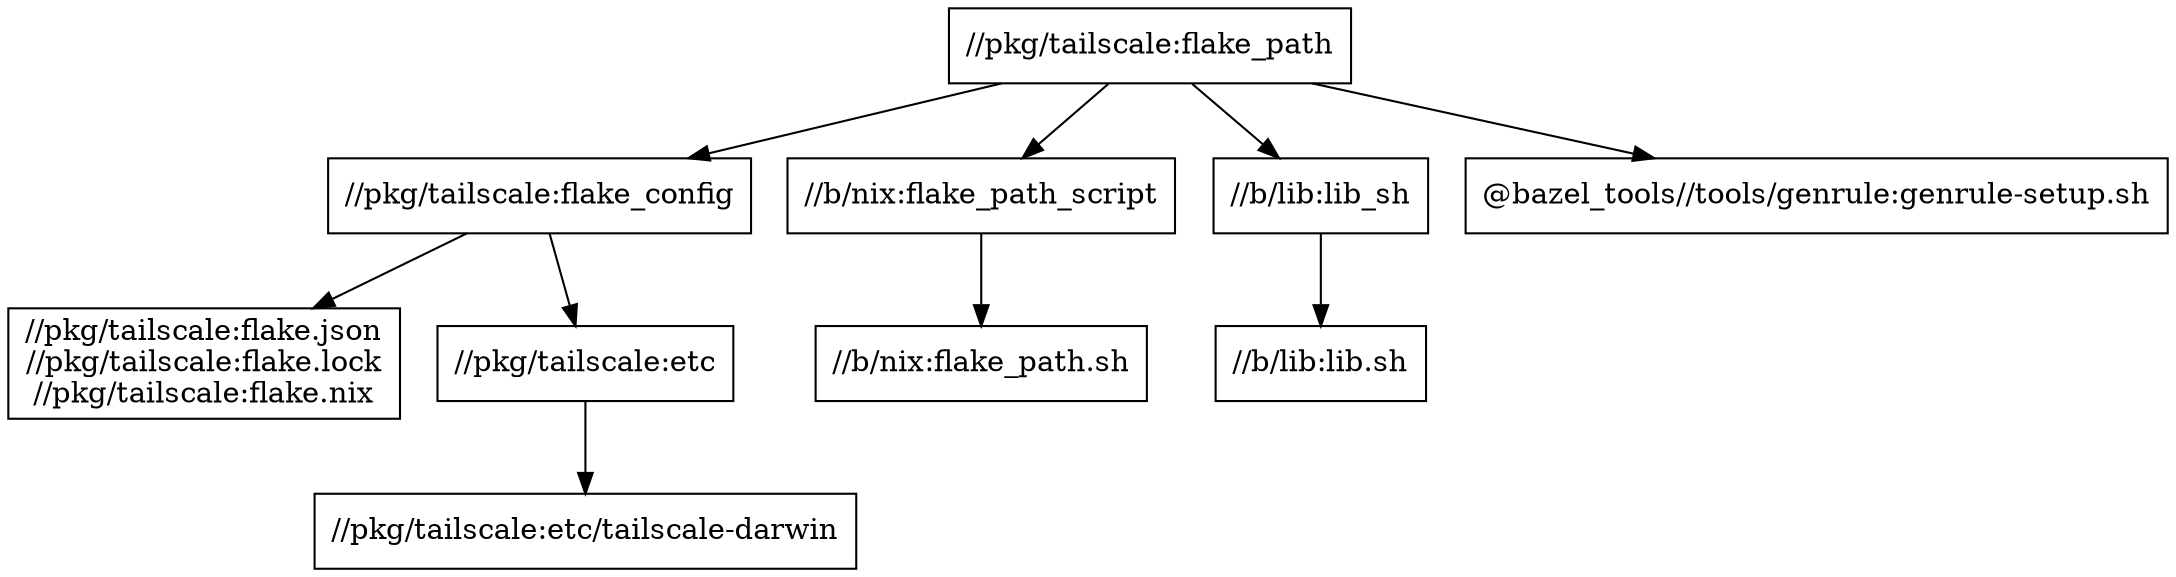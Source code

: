 digraph mygraph {
  node [shape=box];
  "//pkg/tailscale:flake_path"
  "//pkg/tailscale:flake_path" -> "//pkg/tailscale:flake_config"
  "//pkg/tailscale:flake_path" -> "//b/nix:flake_path_script"
  "//pkg/tailscale:flake_path" -> "//b/lib:lib_sh"
  "//pkg/tailscale:flake_path" -> "@bazel_tools//tools/genrule:genrule-setup.sh"
  "@bazel_tools//tools/genrule:genrule-setup.sh"
  "//b/lib:lib_sh"
  "//b/lib:lib_sh" -> "//b/lib:lib.sh"
  "//b/nix:flake_path_script"
  "//b/nix:flake_path_script" -> "//b/nix:flake_path.sh"
  "//b/nix:flake_path.sh"
  "//pkg/tailscale:flake_config"
  "//pkg/tailscale:flake_config" -> "//pkg/tailscale:flake.json\n//pkg/tailscale:flake.lock\n//pkg/tailscale:flake.nix"
  "//pkg/tailscale:flake_config" -> "//pkg/tailscale:etc"
  "//pkg/tailscale:etc"
  "//pkg/tailscale:etc" -> "//pkg/tailscale:etc/tailscale-darwin"
  "//pkg/tailscale:etc/tailscale-darwin"
  "//pkg/tailscale:flake.json\n//pkg/tailscale:flake.lock\n//pkg/tailscale:flake.nix"
  "//b/lib:lib.sh"
}
